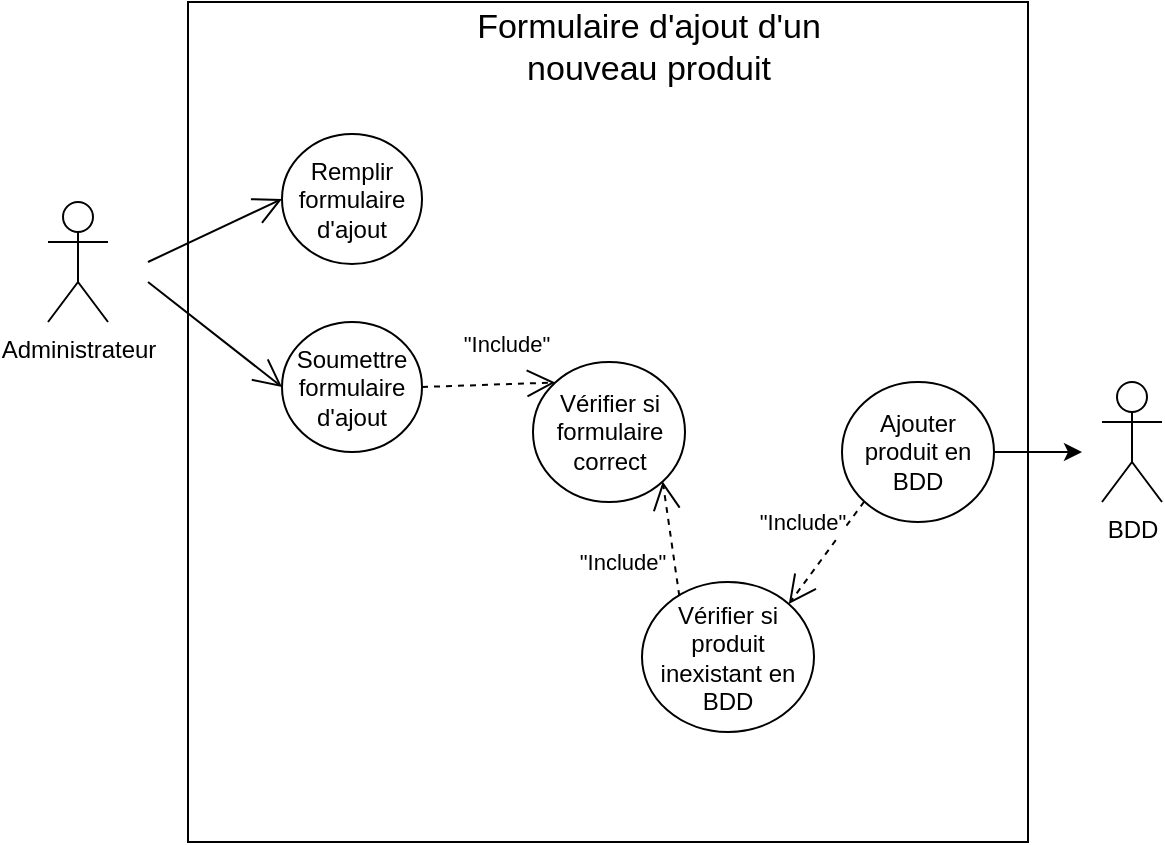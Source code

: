 <mxfile version="12.9.10" type="device"><diagram id="utuPgS_lzLGyCnl0r8yn" name="Page-1"><mxGraphModel dx="981" dy="1695" grid="1" gridSize="10" guides="1" tooltips="1" connect="1" arrows="1" fold="1" page="1" pageScale="1" pageWidth="827" pageHeight="1169" math="0" shadow="0"><root><mxCell id="0"/><mxCell id="1" parent="0"/><mxCell id="YnPzHiEtuKXf31EEIEnl-1" value="" style="whiteSpace=wrap;html=1;aspect=fixed;fillColor=none;" parent="1" vertex="1"><mxGeometry x="243" y="-650" width="420" height="420" as="geometry"/></mxCell><mxCell id="YnPzHiEtuKXf31EEIEnl-2" value="&lt;font style=&quot;font-size: 17px&quot;&gt;Formulaire d'ajout d'un nouveau produit&lt;/font&gt;" style="text;html=1;strokeColor=none;fillColor=none;align=center;verticalAlign=middle;whiteSpace=wrap;rounded=0;" parent="1" vertex="1"><mxGeometry x="380.5" y="-637" width="185" height="20" as="geometry"/></mxCell><mxCell id="YnPzHiEtuKXf31EEIEnl-3" value="Administrateur" style="shape=umlActor;verticalLabelPosition=bottom;labelBackgroundColor=#ffffff;verticalAlign=top;html=1;fillColor=none;" parent="1" vertex="1"><mxGeometry x="173" y="-550" width="30" height="60" as="geometry"/></mxCell><mxCell id="YnPzHiEtuKXf31EEIEnl-7" value="" style="endArrow=open;endFill=1;endSize=12;html=1;entryX=0;entryY=0.5;entryDx=0;entryDy=0;" parent="1" target="YnPzHiEtuKXf31EEIEnl-8" edge="1"><mxGeometry width="160" relative="1" as="geometry"><mxPoint x="223" y="-520" as="sourcePoint"/><mxPoint x="333.0" y="-520.0" as="targetPoint"/></mxGeometry></mxCell><mxCell id="YnPzHiEtuKXf31EEIEnl-8" value="Remplir formulaire d'ajout" style="ellipse;whiteSpace=wrap;html=1;fillColor=none;" parent="1" vertex="1"><mxGeometry x="290" y="-584" width="70" height="65" as="geometry"/></mxCell><mxCell id="YnPzHiEtuKXf31EEIEnl-9" value="Soumettre formulaire d'ajout" style="ellipse;whiteSpace=wrap;html=1;fillColor=none;" parent="1" vertex="1"><mxGeometry x="290" y="-490" width="70" height="65" as="geometry"/></mxCell><mxCell id="YnPzHiEtuKXf31EEIEnl-10" value="" style="endArrow=open;endFill=1;endSize=12;html=1;entryX=0;entryY=0.5;entryDx=0;entryDy=0;" parent="1" target="YnPzHiEtuKXf31EEIEnl-9" edge="1"><mxGeometry width="160" relative="1" as="geometry"><mxPoint x="223" y="-510" as="sourcePoint"/><mxPoint x="333.0" y="-597.5" as="targetPoint"/></mxGeometry></mxCell><mxCell id="YnPzHiEtuKXf31EEIEnl-12" value="Vérifier si produit inexistant en BDD" style="ellipse;whiteSpace=wrap;html=1;fillColor=none;" parent="1" vertex="1"><mxGeometry x="470" y="-360" width="86" height="75" as="geometry"/></mxCell><mxCell id="YnPzHiEtuKXf31EEIEnl-20" value="BDD" style="shape=umlActor;verticalLabelPosition=bottom;labelBackgroundColor=#ffffff;verticalAlign=top;html=1;outlineConnect=0;" parent="1" vertex="1"><mxGeometry x="700" y="-460" width="30" height="60" as="geometry"/></mxCell><mxCell id="YnPzHiEtuKXf31EEIEnl-21" value="Vérifier si formulaire correct" style="ellipse;whiteSpace=wrap;html=1;fillColor=none;" parent="1" vertex="1"><mxGeometry x="415.5" y="-470" width="76" height="70" as="geometry"/></mxCell><mxCell id="YnPzHiEtuKXf31EEIEnl-22" value="&quot;Include&quot;" style="endArrow=open;endSize=12;dashed=1;html=1;exitX=1;exitY=0.5;exitDx=0;exitDy=0;entryX=0;entryY=0;entryDx=0;entryDy=0;" parent="1" source="YnPzHiEtuKXf31EEIEnl-9" target="YnPzHiEtuKXf31EEIEnl-21" edge="1"><mxGeometry x="0.269" y="20" width="160" relative="1" as="geometry"><mxPoint x="510" y="-400" as="sourcePoint"/><mxPoint x="670" y="-400" as="targetPoint"/><Array as="points"/><mxPoint as="offset"/></mxGeometry></mxCell><mxCell id="YnPzHiEtuKXf31EEIEnl-26" value="&quot;Include&quot;" style="endArrow=open;endSize=12;dashed=1;html=1;exitX=0;exitY=1;exitDx=0;exitDy=0;entryX=1;entryY=0;entryDx=0;entryDy=0;" parent="1" source="YnPzHiEtuKXf31EEIEnl-28" target="YnPzHiEtuKXf31EEIEnl-12" edge="1"><mxGeometry x="-0.162" y="-19" width="160" relative="1" as="geometry"><mxPoint x="510" y="-410" as="sourcePoint"/><mxPoint x="478" y="-410" as="targetPoint"/><Array as="points"/><mxPoint as="offset"/></mxGeometry></mxCell><mxCell id="YnPzHiEtuKXf31EEIEnl-27" value="" style="endArrow=classic;html=1;exitX=1;exitY=0.5;exitDx=0;exitDy=0;" parent="1" source="YnPzHiEtuKXf31EEIEnl-28" edge="1"><mxGeometry width="50" height="50" relative="1" as="geometry"><mxPoint x="820" y="-340" as="sourcePoint"/><mxPoint x="690" y="-425" as="targetPoint"/></mxGeometry></mxCell><mxCell id="YnPzHiEtuKXf31EEIEnl-28" value="Ajouter produit en BDD" style="ellipse;whiteSpace=wrap;html=1;fillColor=none;" parent="1" vertex="1"><mxGeometry x="570" y="-460" width="76" height="70" as="geometry"/></mxCell><mxCell id="YnPzHiEtuKXf31EEIEnl-31" value="&quot;Include&quot;" style="endArrow=open;endSize=12;dashed=1;html=1;entryX=1;entryY=1;entryDx=0;entryDy=0;exitX=0.217;exitY=0.094;exitDx=0;exitDy=0;exitPerimeter=0;" parent="1" source="YnPzHiEtuKXf31EEIEnl-12" target="YnPzHiEtuKXf31EEIEnl-21" edge="1"><mxGeometry x="-0.28" y="26" width="160" relative="1" as="geometry"><mxPoint x="800" y="-290" as="sourcePoint"/><mxPoint x="566.808" y="-400.002" as="targetPoint"/><Array as="points"/><mxPoint as="offset"/></mxGeometry></mxCell></root></mxGraphModel></diagram></mxfile>